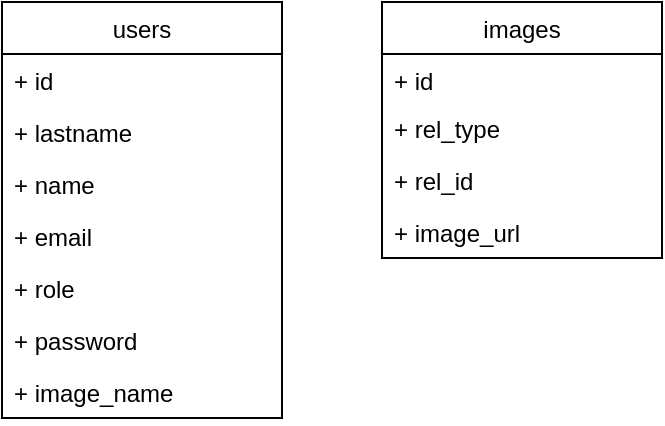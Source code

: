 <mxfile version="13.9.6" type="github">
  <diagram id="ltBTFk6KTBU9zAlOekkN" name="Page-1">
    <mxGraphModel dx="1422" dy="762" grid="1" gridSize="10" guides="1" tooltips="1" connect="1" arrows="1" fold="1" page="1" pageScale="1" pageWidth="827" pageHeight="1169" math="0" shadow="0">
      <root>
        <mxCell id="0" />
        <mxCell id="1" parent="0" />
        <mxCell id="9RwDf4FJWACyIsx9MopG-1" value="users" style="swimlane;fontStyle=0;childLayout=stackLayout;horizontal=1;startSize=26;fillColor=none;horizontalStack=0;resizeParent=1;resizeParentMax=0;resizeLast=0;collapsible=1;marginBottom=0;" vertex="1" parent="1">
          <mxGeometry x="70" y="120" width="140" height="208" as="geometry" />
        </mxCell>
        <mxCell id="9RwDf4FJWACyIsx9MopG-2" value="+ id" style="text;strokeColor=none;fillColor=none;align=left;verticalAlign=top;spacingLeft=4;spacingRight=4;overflow=hidden;rotatable=0;points=[[0,0.5],[1,0.5]];portConstraint=eastwest;" vertex="1" parent="9RwDf4FJWACyIsx9MopG-1">
          <mxGeometry y="26" width="140" height="26" as="geometry" />
        </mxCell>
        <mxCell id="9RwDf4FJWACyIsx9MopG-14" value="+ lastname" style="text;strokeColor=none;fillColor=none;align=left;verticalAlign=top;spacingLeft=4;spacingRight=4;overflow=hidden;rotatable=0;points=[[0,0.5],[1,0.5]];portConstraint=eastwest;" vertex="1" parent="9RwDf4FJWACyIsx9MopG-1">
          <mxGeometry y="52" width="140" height="26" as="geometry" />
        </mxCell>
        <mxCell id="9RwDf4FJWACyIsx9MopG-3" value="+ name" style="text;strokeColor=none;fillColor=none;align=left;verticalAlign=top;spacingLeft=4;spacingRight=4;overflow=hidden;rotatable=0;points=[[0,0.5],[1,0.5]];portConstraint=eastwest;" vertex="1" parent="9RwDf4FJWACyIsx9MopG-1">
          <mxGeometry y="78" width="140" height="26" as="geometry" />
        </mxCell>
        <mxCell id="9RwDf4FJWACyIsx9MopG-13" value="+ email" style="text;strokeColor=none;fillColor=none;align=left;verticalAlign=top;spacingLeft=4;spacingRight=4;overflow=hidden;rotatable=0;points=[[0,0.5],[1,0.5]];portConstraint=eastwest;" vertex="1" parent="9RwDf4FJWACyIsx9MopG-1">
          <mxGeometry y="104" width="140" height="26" as="geometry" />
        </mxCell>
        <mxCell id="9RwDf4FJWACyIsx9MopG-9" value="+ role" style="text;strokeColor=none;fillColor=none;align=left;verticalAlign=top;spacingLeft=4;spacingRight=4;overflow=hidden;rotatable=0;points=[[0,0.5],[1,0.5]];portConstraint=eastwest;" vertex="1" parent="9RwDf4FJWACyIsx9MopG-1">
          <mxGeometry y="130" width="140" height="26" as="geometry" />
        </mxCell>
        <mxCell id="9RwDf4FJWACyIsx9MopG-11" value="+ password" style="text;strokeColor=none;fillColor=none;align=left;verticalAlign=top;spacingLeft=4;spacingRight=4;overflow=hidden;rotatable=0;points=[[0,0.5],[1,0.5]];portConstraint=eastwest;" vertex="1" parent="9RwDf4FJWACyIsx9MopG-1">
          <mxGeometry y="156" width="140" height="26" as="geometry" />
        </mxCell>
        <mxCell id="9RwDf4FJWACyIsx9MopG-12" value="+ image_name&#xa;" style="text;strokeColor=none;fillColor=none;align=left;verticalAlign=top;spacingLeft=4;spacingRight=4;overflow=hidden;rotatable=0;points=[[0,0.5],[1,0.5]];portConstraint=eastwest;" vertex="1" parent="9RwDf4FJWACyIsx9MopG-1">
          <mxGeometry y="182" width="140" height="26" as="geometry" />
        </mxCell>
        <mxCell id="9RwDf4FJWACyIsx9MopG-5" value="images" style="swimlane;fontStyle=0;childLayout=stackLayout;horizontal=1;startSize=26;fillColor=none;horizontalStack=0;resizeParent=1;resizeParentMax=0;resizeLast=0;collapsible=1;marginBottom=0;" vertex="1" parent="1">
          <mxGeometry x="260" y="120" width="140" height="128" as="geometry" />
        </mxCell>
        <mxCell id="9RwDf4FJWACyIsx9MopG-15" value="+ id" style="text;strokeColor=none;fillColor=none;align=left;verticalAlign=top;spacingLeft=4;spacingRight=4;overflow=hidden;rotatable=0;points=[[0,0.5],[1,0.5]];portConstraint=eastwest;" vertex="1" parent="9RwDf4FJWACyIsx9MopG-5">
          <mxGeometry y="26" width="140" height="24" as="geometry" />
        </mxCell>
        <mxCell id="9RwDf4FJWACyIsx9MopG-18" value="+ rel_type" style="text;strokeColor=none;fillColor=none;align=left;verticalAlign=top;spacingLeft=4;spacingRight=4;overflow=hidden;rotatable=0;points=[[0,0.5],[1,0.5]];portConstraint=eastwest;" vertex="1" parent="9RwDf4FJWACyIsx9MopG-5">
          <mxGeometry y="50" width="140" height="26" as="geometry" />
        </mxCell>
        <mxCell id="9RwDf4FJWACyIsx9MopG-17" value="+ rel_id&#xa;" style="text;strokeColor=none;fillColor=none;align=left;verticalAlign=top;spacingLeft=4;spacingRight=4;overflow=hidden;rotatable=0;points=[[0,0.5],[1,0.5]];portConstraint=eastwest;" vertex="1" parent="9RwDf4FJWACyIsx9MopG-5">
          <mxGeometry y="76" width="140" height="26" as="geometry" />
        </mxCell>
        <mxCell id="9RwDf4FJWACyIsx9MopG-16" value="+ image_url&#xa;" style="text;strokeColor=none;fillColor=none;align=left;verticalAlign=top;spacingLeft=4;spacingRight=4;overflow=hidden;rotatable=0;points=[[0,0.5],[1,0.5]];portConstraint=eastwest;" vertex="1" parent="9RwDf4FJWACyIsx9MopG-5">
          <mxGeometry y="102" width="140" height="26" as="geometry" />
        </mxCell>
      </root>
    </mxGraphModel>
  </diagram>
</mxfile>
